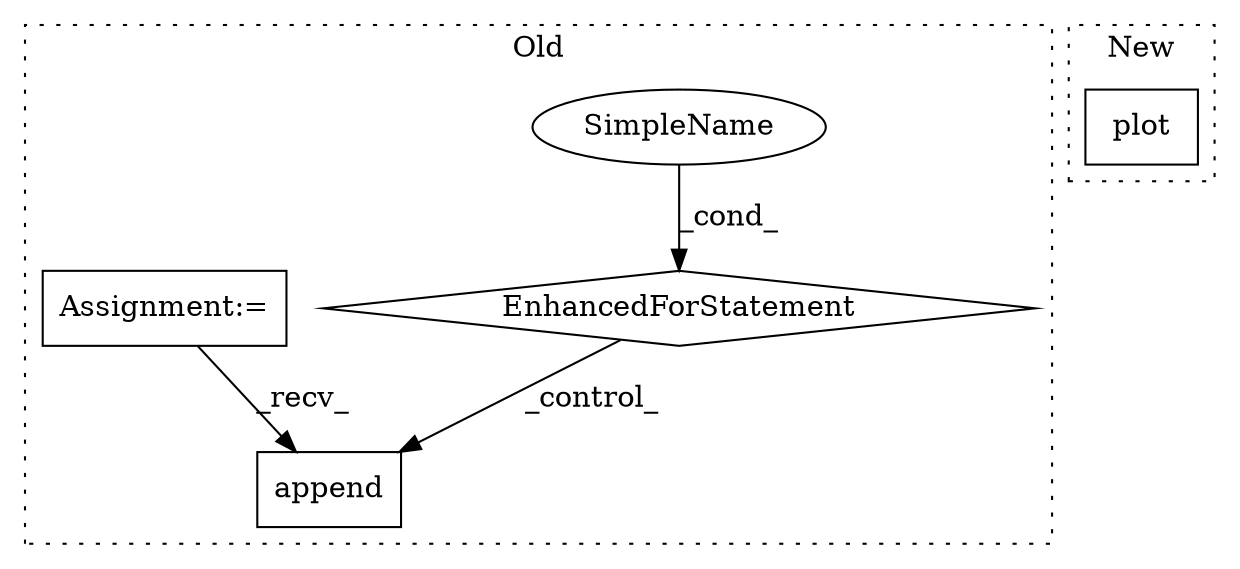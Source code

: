 digraph G {
subgraph cluster0 {
1 [label="append" a="32" s="1521,1582" l="7,1" shape="box"];
3 [label="EnhancedForStatement" a="70" s="1417,1489" l="53,2" shape="diamond"];
4 [label="SimpleName" a="42" s="1474" l="1" shape="ellipse"];
5 [label="Assignment:=" a="7" s="1399" l="1" shape="box"];
label = "Old";
style="dotted";
}
subgraph cluster1 {
2 [label="plot" a="32" s="1260,1300" l="5,1" shape="box"];
label = "New";
style="dotted";
}
3 -> 1 [label="_control_"];
4 -> 3 [label="_cond_"];
5 -> 1 [label="_recv_"];
}